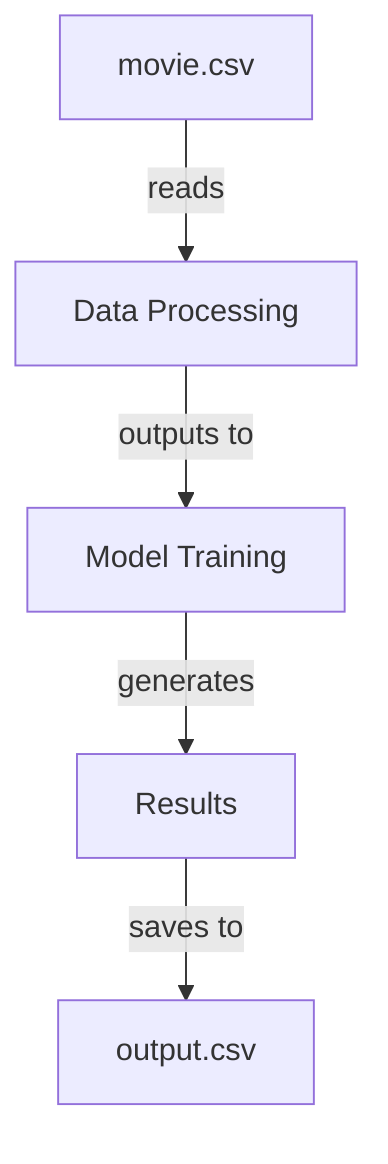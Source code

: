 flowchart TD
  MovieCSV["movie.csv"]
  MovieCSV -->|"reads"| DataProcessing["Data Processing"]
  DataProcessing -->|"outputs to"| ModelTraining["Model Training"]
  ModelTraining -->|"generates"| Results["Results"]
  Results -->|"saves to"| OutputCSV["output.csv"]